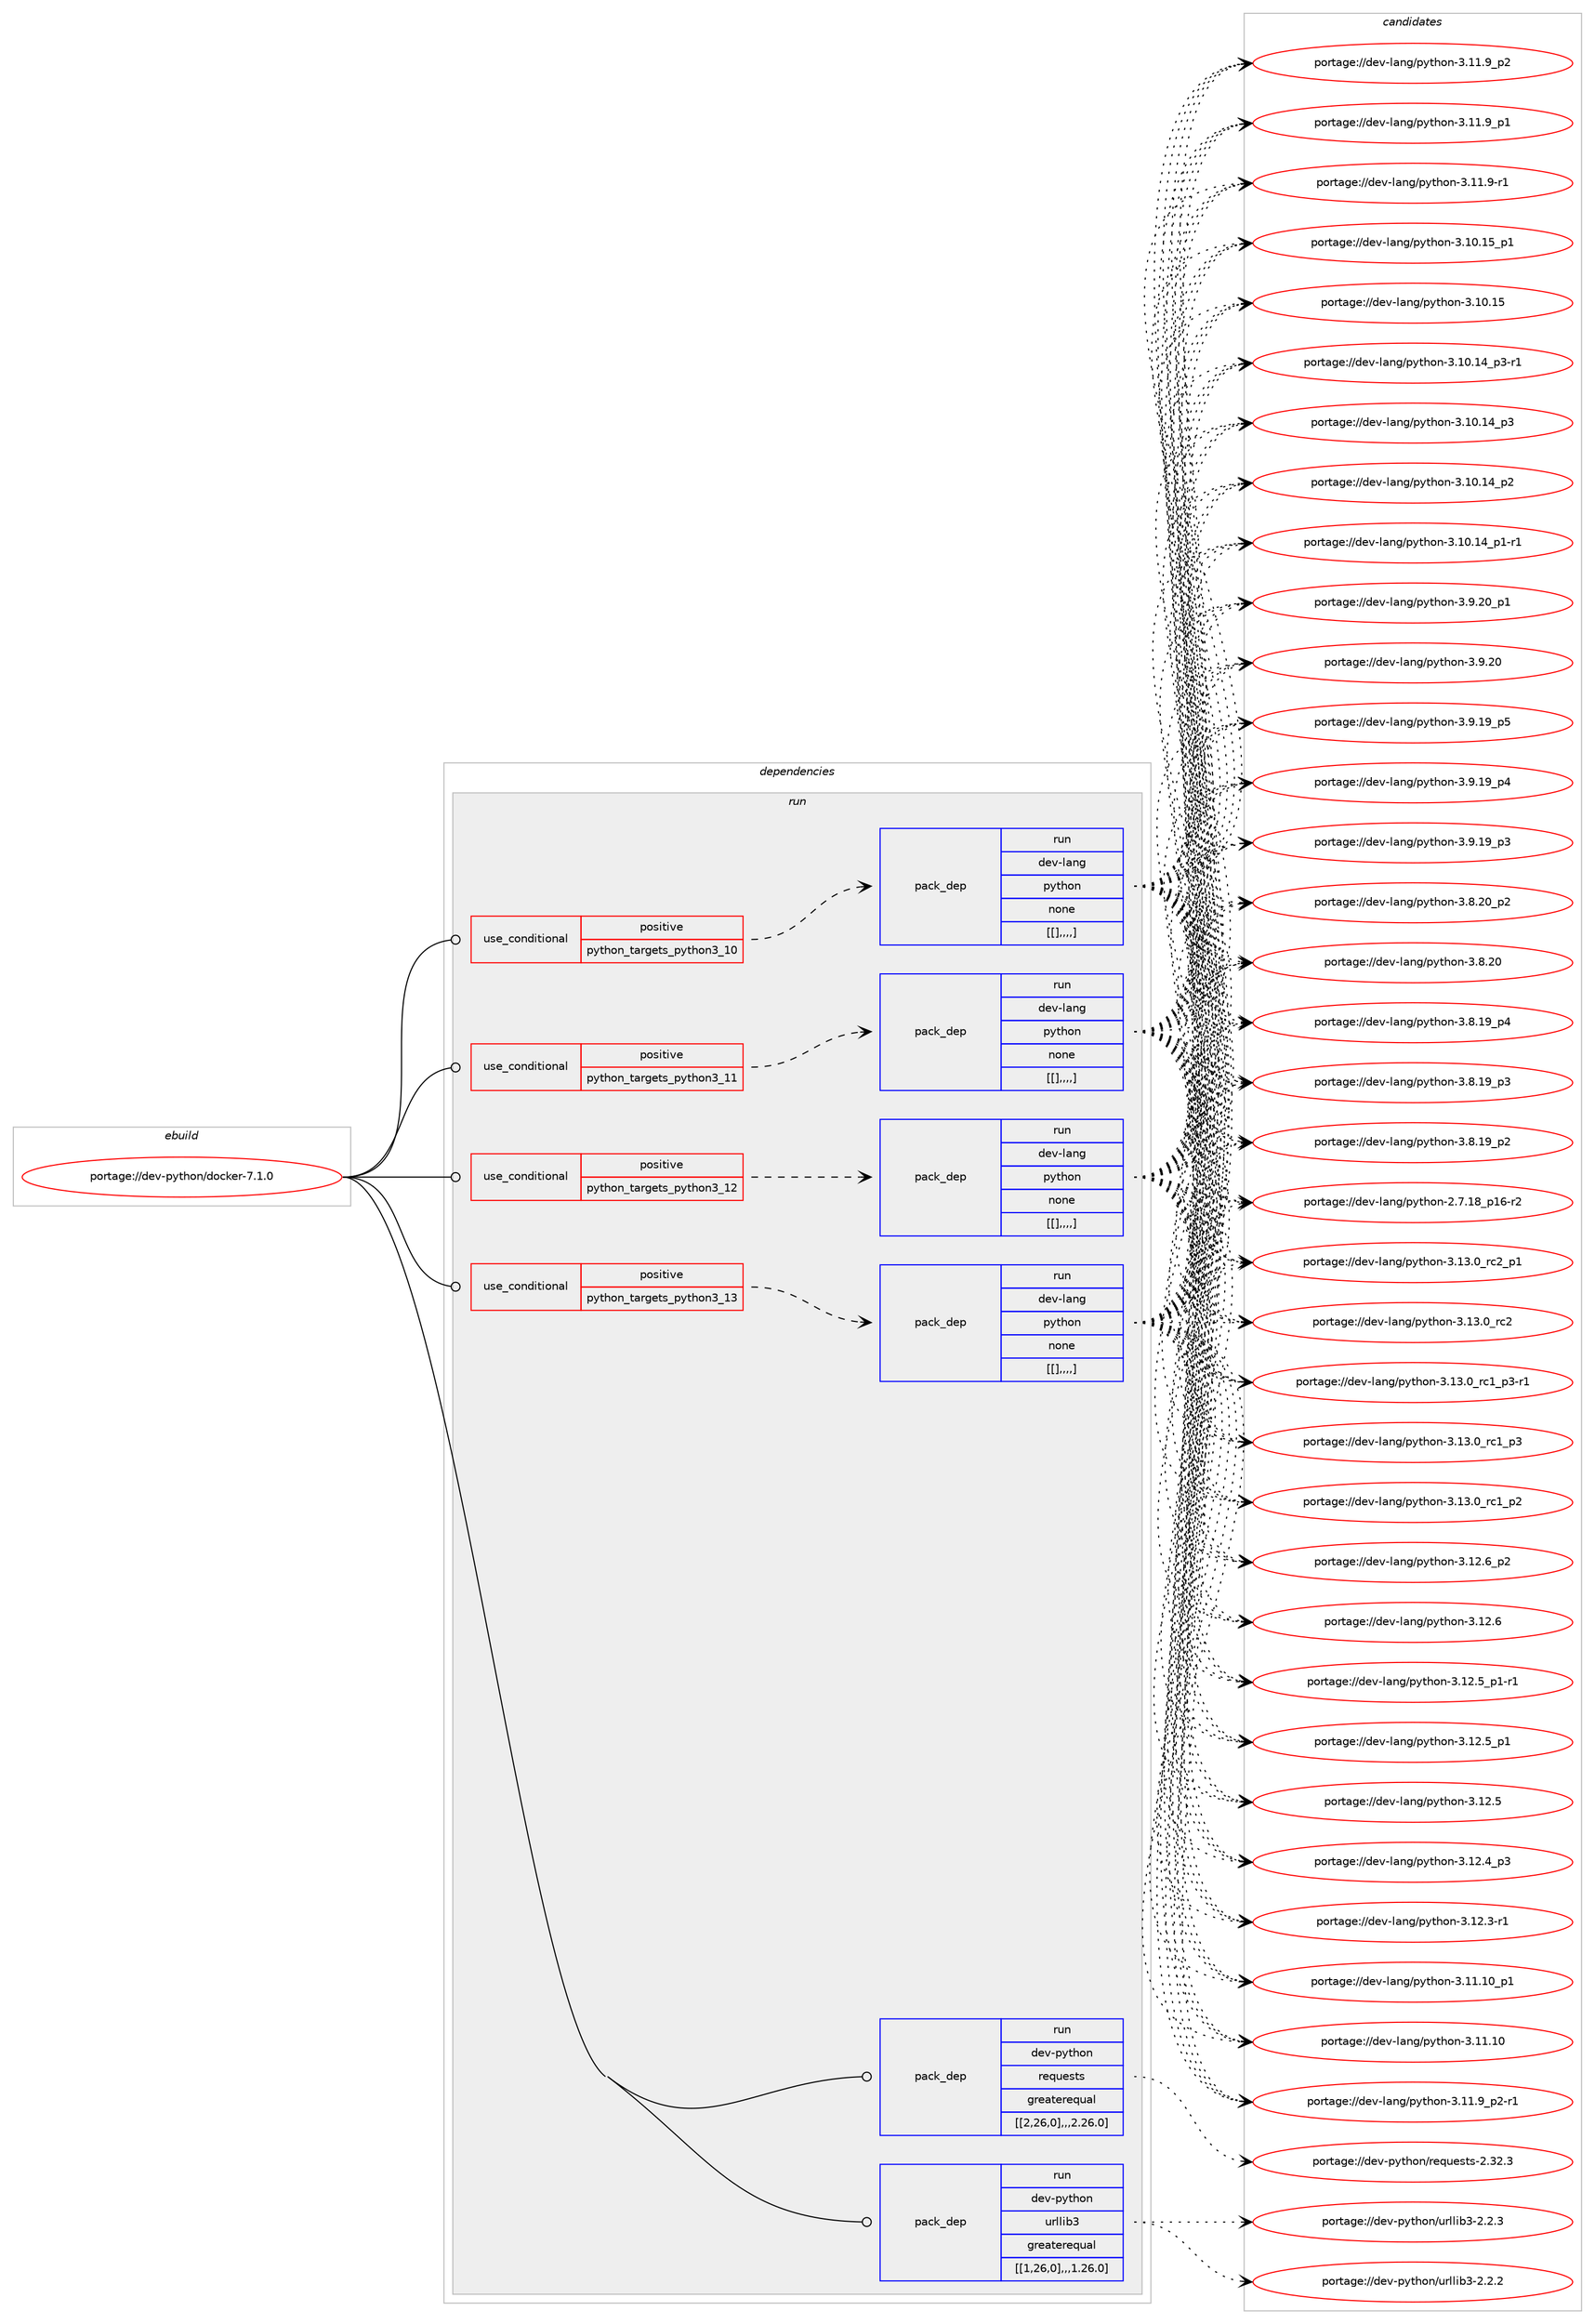 digraph prolog {

# *************
# Graph options
# *************

newrank=true;
concentrate=true;
compound=true;
graph [rankdir=LR,fontname=Helvetica,fontsize=10,ranksep=1.5];#, ranksep=2.5, nodesep=0.2];
edge  [arrowhead=vee];
node  [fontname=Helvetica,fontsize=10];

# **********
# The ebuild
# **********

subgraph cluster_leftcol {
color=gray;
label=<<i>ebuild</i>>;
id [label="portage://dev-python/docker-7.1.0", color=red, width=4, href="../dev-python/docker-7.1.0.svg"];
}

# ****************
# The dependencies
# ****************

subgraph cluster_midcol {
color=gray;
label=<<i>dependencies</i>>;
subgraph cluster_compile {
fillcolor="#eeeeee";
style=filled;
label=<<i>compile</i>>;
}
subgraph cluster_compileandrun {
fillcolor="#eeeeee";
style=filled;
label=<<i>compile and run</i>>;
}
subgraph cluster_run {
fillcolor="#eeeeee";
style=filled;
label=<<i>run</i>>;
subgraph cond33576 {
dependency147258 [label=<<TABLE BORDER="0" CELLBORDER="1" CELLSPACING="0" CELLPADDING="4"><TR><TD ROWSPAN="3" CELLPADDING="10">use_conditional</TD></TR><TR><TD>positive</TD></TR><TR><TD>python_targets_python3_10</TD></TR></TABLE>>, shape=none, color=red];
subgraph pack112470 {
dependency147259 [label=<<TABLE BORDER="0" CELLBORDER="1" CELLSPACING="0" CELLPADDING="4" WIDTH="220"><TR><TD ROWSPAN="6" CELLPADDING="30">pack_dep</TD></TR><TR><TD WIDTH="110">run</TD></TR><TR><TD>dev-lang</TD></TR><TR><TD>python</TD></TR><TR><TD>none</TD></TR><TR><TD>[[],,,,]</TD></TR></TABLE>>, shape=none, color=blue];
}
dependency147258:e -> dependency147259:w [weight=20,style="dashed",arrowhead="vee"];
}
id:e -> dependency147258:w [weight=20,style="solid",arrowhead="odot"];
subgraph cond33577 {
dependency147260 [label=<<TABLE BORDER="0" CELLBORDER="1" CELLSPACING="0" CELLPADDING="4"><TR><TD ROWSPAN="3" CELLPADDING="10">use_conditional</TD></TR><TR><TD>positive</TD></TR><TR><TD>python_targets_python3_11</TD></TR></TABLE>>, shape=none, color=red];
subgraph pack112471 {
dependency147261 [label=<<TABLE BORDER="0" CELLBORDER="1" CELLSPACING="0" CELLPADDING="4" WIDTH="220"><TR><TD ROWSPAN="6" CELLPADDING="30">pack_dep</TD></TR><TR><TD WIDTH="110">run</TD></TR><TR><TD>dev-lang</TD></TR><TR><TD>python</TD></TR><TR><TD>none</TD></TR><TR><TD>[[],,,,]</TD></TR></TABLE>>, shape=none, color=blue];
}
dependency147260:e -> dependency147261:w [weight=20,style="dashed",arrowhead="vee"];
}
id:e -> dependency147260:w [weight=20,style="solid",arrowhead="odot"];
subgraph cond33578 {
dependency147262 [label=<<TABLE BORDER="0" CELLBORDER="1" CELLSPACING="0" CELLPADDING="4"><TR><TD ROWSPAN="3" CELLPADDING="10">use_conditional</TD></TR><TR><TD>positive</TD></TR><TR><TD>python_targets_python3_12</TD></TR></TABLE>>, shape=none, color=red];
subgraph pack112472 {
dependency147263 [label=<<TABLE BORDER="0" CELLBORDER="1" CELLSPACING="0" CELLPADDING="4" WIDTH="220"><TR><TD ROWSPAN="6" CELLPADDING="30">pack_dep</TD></TR><TR><TD WIDTH="110">run</TD></TR><TR><TD>dev-lang</TD></TR><TR><TD>python</TD></TR><TR><TD>none</TD></TR><TR><TD>[[],,,,]</TD></TR></TABLE>>, shape=none, color=blue];
}
dependency147262:e -> dependency147263:w [weight=20,style="dashed",arrowhead="vee"];
}
id:e -> dependency147262:w [weight=20,style="solid",arrowhead="odot"];
subgraph cond33579 {
dependency147264 [label=<<TABLE BORDER="0" CELLBORDER="1" CELLSPACING="0" CELLPADDING="4"><TR><TD ROWSPAN="3" CELLPADDING="10">use_conditional</TD></TR><TR><TD>positive</TD></TR><TR><TD>python_targets_python3_13</TD></TR></TABLE>>, shape=none, color=red];
subgraph pack112473 {
dependency147265 [label=<<TABLE BORDER="0" CELLBORDER="1" CELLSPACING="0" CELLPADDING="4" WIDTH="220"><TR><TD ROWSPAN="6" CELLPADDING="30">pack_dep</TD></TR><TR><TD WIDTH="110">run</TD></TR><TR><TD>dev-lang</TD></TR><TR><TD>python</TD></TR><TR><TD>none</TD></TR><TR><TD>[[],,,,]</TD></TR></TABLE>>, shape=none, color=blue];
}
dependency147264:e -> dependency147265:w [weight=20,style="dashed",arrowhead="vee"];
}
id:e -> dependency147264:w [weight=20,style="solid",arrowhead="odot"];
subgraph pack112474 {
dependency147266 [label=<<TABLE BORDER="0" CELLBORDER="1" CELLSPACING="0" CELLPADDING="4" WIDTH="220"><TR><TD ROWSPAN="6" CELLPADDING="30">pack_dep</TD></TR><TR><TD WIDTH="110">run</TD></TR><TR><TD>dev-python</TD></TR><TR><TD>requests</TD></TR><TR><TD>greaterequal</TD></TR><TR><TD>[[2,26,0],,,2.26.0]</TD></TR></TABLE>>, shape=none, color=blue];
}
id:e -> dependency147266:w [weight=20,style="solid",arrowhead="odot"];
subgraph pack112475 {
dependency147267 [label=<<TABLE BORDER="0" CELLBORDER="1" CELLSPACING="0" CELLPADDING="4" WIDTH="220"><TR><TD ROWSPAN="6" CELLPADDING="30">pack_dep</TD></TR><TR><TD WIDTH="110">run</TD></TR><TR><TD>dev-python</TD></TR><TR><TD>urllib3</TD></TR><TR><TD>greaterequal</TD></TR><TR><TD>[[1,26,0],,,1.26.0]</TD></TR></TABLE>>, shape=none, color=blue];
}
id:e -> dependency147267:w [weight=20,style="solid",arrowhead="odot"];
}
}

# **************
# The candidates
# **************

subgraph cluster_choices {
rank=same;
color=gray;
label=<<i>candidates</i>>;

subgraph choice112470 {
color=black;
nodesep=1;
choice100101118451089711010347112121116104111110455146495146489511499509511249 [label="portage://dev-lang/python-3.13.0_rc2_p1", color=red, width=4,href="../dev-lang/python-3.13.0_rc2_p1.svg"];
choice10010111845108971101034711212111610411111045514649514648951149950 [label="portage://dev-lang/python-3.13.0_rc2", color=red, width=4,href="../dev-lang/python-3.13.0_rc2.svg"];
choice1001011184510897110103471121211161041111104551464951464895114994995112514511449 [label="portage://dev-lang/python-3.13.0_rc1_p3-r1", color=red, width=4,href="../dev-lang/python-3.13.0_rc1_p3-r1.svg"];
choice100101118451089711010347112121116104111110455146495146489511499499511251 [label="portage://dev-lang/python-3.13.0_rc1_p3", color=red, width=4,href="../dev-lang/python-3.13.0_rc1_p3.svg"];
choice100101118451089711010347112121116104111110455146495146489511499499511250 [label="portage://dev-lang/python-3.13.0_rc1_p2", color=red, width=4,href="../dev-lang/python-3.13.0_rc1_p2.svg"];
choice100101118451089711010347112121116104111110455146495046549511250 [label="portage://dev-lang/python-3.12.6_p2", color=red, width=4,href="../dev-lang/python-3.12.6_p2.svg"];
choice10010111845108971101034711212111610411111045514649504654 [label="portage://dev-lang/python-3.12.6", color=red, width=4,href="../dev-lang/python-3.12.6.svg"];
choice1001011184510897110103471121211161041111104551464950465395112494511449 [label="portage://dev-lang/python-3.12.5_p1-r1", color=red, width=4,href="../dev-lang/python-3.12.5_p1-r1.svg"];
choice100101118451089711010347112121116104111110455146495046539511249 [label="portage://dev-lang/python-3.12.5_p1", color=red, width=4,href="../dev-lang/python-3.12.5_p1.svg"];
choice10010111845108971101034711212111610411111045514649504653 [label="portage://dev-lang/python-3.12.5", color=red, width=4,href="../dev-lang/python-3.12.5.svg"];
choice100101118451089711010347112121116104111110455146495046529511251 [label="portage://dev-lang/python-3.12.4_p3", color=red, width=4,href="../dev-lang/python-3.12.4_p3.svg"];
choice100101118451089711010347112121116104111110455146495046514511449 [label="portage://dev-lang/python-3.12.3-r1", color=red, width=4,href="../dev-lang/python-3.12.3-r1.svg"];
choice10010111845108971101034711212111610411111045514649494649489511249 [label="portage://dev-lang/python-3.11.10_p1", color=red, width=4,href="../dev-lang/python-3.11.10_p1.svg"];
choice1001011184510897110103471121211161041111104551464949464948 [label="portage://dev-lang/python-3.11.10", color=red, width=4,href="../dev-lang/python-3.11.10.svg"];
choice1001011184510897110103471121211161041111104551464949465795112504511449 [label="portage://dev-lang/python-3.11.9_p2-r1", color=red, width=4,href="../dev-lang/python-3.11.9_p2-r1.svg"];
choice100101118451089711010347112121116104111110455146494946579511250 [label="portage://dev-lang/python-3.11.9_p2", color=red, width=4,href="../dev-lang/python-3.11.9_p2.svg"];
choice100101118451089711010347112121116104111110455146494946579511249 [label="portage://dev-lang/python-3.11.9_p1", color=red, width=4,href="../dev-lang/python-3.11.9_p1.svg"];
choice100101118451089711010347112121116104111110455146494946574511449 [label="portage://dev-lang/python-3.11.9-r1", color=red, width=4,href="../dev-lang/python-3.11.9-r1.svg"];
choice10010111845108971101034711212111610411111045514649484649539511249 [label="portage://dev-lang/python-3.10.15_p1", color=red, width=4,href="../dev-lang/python-3.10.15_p1.svg"];
choice1001011184510897110103471121211161041111104551464948464953 [label="portage://dev-lang/python-3.10.15", color=red, width=4,href="../dev-lang/python-3.10.15.svg"];
choice100101118451089711010347112121116104111110455146494846495295112514511449 [label="portage://dev-lang/python-3.10.14_p3-r1", color=red, width=4,href="../dev-lang/python-3.10.14_p3-r1.svg"];
choice10010111845108971101034711212111610411111045514649484649529511251 [label="portage://dev-lang/python-3.10.14_p3", color=red, width=4,href="../dev-lang/python-3.10.14_p3.svg"];
choice10010111845108971101034711212111610411111045514649484649529511250 [label="portage://dev-lang/python-3.10.14_p2", color=red, width=4,href="../dev-lang/python-3.10.14_p2.svg"];
choice100101118451089711010347112121116104111110455146494846495295112494511449 [label="portage://dev-lang/python-3.10.14_p1-r1", color=red, width=4,href="../dev-lang/python-3.10.14_p1-r1.svg"];
choice100101118451089711010347112121116104111110455146574650489511249 [label="portage://dev-lang/python-3.9.20_p1", color=red, width=4,href="../dev-lang/python-3.9.20_p1.svg"];
choice10010111845108971101034711212111610411111045514657465048 [label="portage://dev-lang/python-3.9.20", color=red, width=4,href="../dev-lang/python-3.9.20.svg"];
choice100101118451089711010347112121116104111110455146574649579511253 [label="portage://dev-lang/python-3.9.19_p5", color=red, width=4,href="../dev-lang/python-3.9.19_p5.svg"];
choice100101118451089711010347112121116104111110455146574649579511252 [label="portage://dev-lang/python-3.9.19_p4", color=red, width=4,href="../dev-lang/python-3.9.19_p4.svg"];
choice100101118451089711010347112121116104111110455146574649579511251 [label="portage://dev-lang/python-3.9.19_p3", color=red, width=4,href="../dev-lang/python-3.9.19_p3.svg"];
choice100101118451089711010347112121116104111110455146564650489511250 [label="portage://dev-lang/python-3.8.20_p2", color=red, width=4,href="../dev-lang/python-3.8.20_p2.svg"];
choice10010111845108971101034711212111610411111045514656465048 [label="portage://dev-lang/python-3.8.20", color=red, width=4,href="../dev-lang/python-3.8.20.svg"];
choice100101118451089711010347112121116104111110455146564649579511252 [label="portage://dev-lang/python-3.8.19_p4", color=red, width=4,href="../dev-lang/python-3.8.19_p4.svg"];
choice100101118451089711010347112121116104111110455146564649579511251 [label="portage://dev-lang/python-3.8.19_p3", color=red, width=4,href="../dev-lang/python-3.8.19_p3.svg"];
choice100101118451089711010347112121116104111110455146564649579511250 [label="portage://dev-lang/python-3.8.19_p2", color=red, width=4,href="../dev-lang/python-3.8.19_p2.svg"];
choice100101118451089711010347112121116104111110455046554649569511249544511450 [label="portage://dev-lang/python-2.7.18_p16-r2", color=red, width=4,href="../dev-lang/python-2.7.18_p16-r2.svg"];
dependency147259:e -> choice100101118451089711010347112121116104111110455146495146489511499509511249:w [style=dotted,weight="100"];
dependency147259:e -> choice10010111845108971101034711212111610411111045514649514648951149950:w [style=dotted,weight="100"];
dependency147259:e -> choice1001011184510897110103471121211161041111104551464951464895114994995112514511449:w [style=dotted,weight="100"];
dependency147259:e -> choice100101118451089711010347112121116104111110455146495146489511499499511251:w [style=dotted,weight="100"];
dependency147259:e -> choice100101118451089711010347112121116104111110455146495146489511499499511250:w [style=dotted,weight="100"];
dependency147259:e -> choice100101118451089711010347112121116104111110455146495046549511250:w [style=dotted,weight="100"];
dependency147259:e -> choice10010111845108971101034711212111610411111045514649504654:w [style=dotted,weight="100"];
dependency147259:e -> choice1001011184510897110103471121211161041111104551464950465395112494511449:w [style=dotted,weight="100"];
dependency147259:e -> choice100101118451089711010347112121116104111110455146495046539511249:w [style=dotted,weight="100"];
dependency147259:e -> choice10010111845108971101034711212111610411111045514649504653:w [style=dotted,weight="100"];
dependency147259:e -> choice100101118451089711010347112121116104111110455146495046529511251:w [style=dotted,weight="100"];
dependency147259:e -> choice100101118451089711010347112121116104111110455146495046514511449:w [style=dotted,weight="100"];
dependency147259:e -> choice10010111845108971101034711212111610411111045514649494649489511249:w [style=dotted,weight="100"];
dependency147259:e -> choice1001011184510897110103471121211161041111104551464949464948:w [style=dotted,weight="100"];
dependency147259:e -> choice1001011184510897110103471121211161041111104551464949465795112504511449:w [style=dotted,weight="100"];
dependency147259:e -> choice100101118451089711010347112121116104111110455146494946579511250:w [style=dotted,weight="100"];
dependency147259:e -> choice100101118451089711010347112121116104111110455146494946579511249:w [style=dotted,weight="100"];
dependency147259:e -> choice100101118451089711010347112121116104111110455146494946574511449:w [style=dotted,weight="100"];
dependency147259:e -> choice10010111845108971101034711212111610411111045514649484649539511249:w [style=dotted,weight="100"];
dependency147259:e -> choice1001011184510897110103471121211161041111104551464948464953:w [style=dotted,weight="100"];
dependency147259:e -> choice100101118451089711010347112121116104111110455146494846495295112514511449:w [style=dotted,weight="100"];
dependency147259:e -> choice10010111845108971101034711212111610411111045514649484649529511251:w [style=dotted,weight="100"];
dependency147259:e -> choice10010111845108971101034711212111610411111045514649484649529511250:w [style=dotted,weight="100"];
dependency147259:e -> choice100101118451089711010347112121116104111110455146494846495295112494511449:w [style=dotted,weight="100"];
dependency147259:e -> choice100101118451089711010347112121116104111110455146574650489511249:w [style=dotted,weight="100"];
dependency147259:e -> choice10010111845108971101034711212111610411111045514657465048:w [style=dotted,weight="100"];
dependency147259:e -> choice100101118451089711010347112121116104111110455146574649579511253:w [style=dotted,weight="100"];
dependency147259:e -> choice100101118451089711010347112121116104111110455146574649579511252:w [style=dotted,weight="100"];
dependency147259:e -> choice100101118451089711010347112121116104111110455146574649579511251:w [style=dotted,weight="100"];
dependency147259:e -> choice100101118451089711010347112121116104111110455146564650489511250:w [style=dotted,weight="100"];
dependency147259:e -> choice10010111845108971101034711212111610411111045514656465048:w [style=dotted,weight="100"];
dependency147259:e -> choice100101118451089711010347112121116104111110455146564649579511252:w [style=dotted,weight="100"];
dependency147259:e -> choice100101118451089711010347112121116104111110455146564649579511251:w [style=dotted,weight="100"];
dependency147259:e -> choice100101118451089711010347112121116104111110455146564649579511250:w [style=dotted,weight="100"];
dependency147259:e -> choice100101118451089711010347112121116104111110455046554649569511249544511450:w [style=dotted,weight="100"];
}
subgraph choice112471 {
color=black;
nodesep=1;
choice100101118451089711010347112121116104111110455146495146489511499509511249 [label="portage://dev-lang/python-3.13.0_rc2_p1", color=red, width=4,href="../dev-lang/python-3.13.0_rc2_p1.svg"];
choice10010111845108971101034711212111610411111045514649514648951149950 [label="portage://dev-lang/python-3.13.0_rc2", color=red, width=4,href="../dev-lang/python-3.13.0_rc2.svg"];
choice1001011184510897110103471121211161041111104551464951464895114994995112514511449 [label="portage://dev-lang/python-3.13.0_rc1_p3-r1", color=red, width=4,href="../dev-lang/python-3.13.0_rc1_p3-r1.svg"];
choice100101118451089711010347112121116104111110455146495146489511499499511251 [label="portage://dev-lang/python-3.13.0_rc1_p3", color=red, width=4,href="../dev-lang/python-3.13.0_rc1_p3.svg"];
choice100101118451089711010347112121116104111110455146495146489511499499511250 [label="portage://dev-lang/python-3.13.0_rc1_p2", color=red, width=4,href="../dev-lang/python-3.13.0_rc1_p2.svg"];
choice100101118451089711010347112121116104111110455146495046549511250 [label="portage://dev-lang/python-3.12.6_p2", color=red, width=4,href="../dev-lang/python-3.12.6_p2.svg"];
choice10010111845108971101034711212111610411111045514649504654 [label="portage://dev-lang/python-3.12.6", color=red, width=4,href="../dev-lang/python-3.12.6.svg"];
choice1001011184510897110103471121211161041111104551464950465395112494511449 [label="portage://dev-lang/python-3.12.5_p1-r1", color=red, width=4,href="../dev-lang/python-3.12.5_p1-r1.svg"];
choice100101118451089711010347112121116104111110455146495046539511249 [label="portage://dev-lang/python-3.12.5_p1", color=red, width=4,href="../dev-lang/python-3.12.5_p1.svg"];
choice10010111845108971101034711212111610411111045514649504653 [label="portage://dev-lang/python-3.12.5", color=red, width=4,href="../dev-lang/python-3.12.5.svg"];
choice100101118451089711010347112121116104111110455146495046529511251 [label="portage://dev-lang/python-3.12.4_p3", color=red, width=4,href="../dev-lang/python-3.12.4_p3.svg"];
choice100101118451089711010347112121116104111110455146495046514511449 [label="portage://dev-lang/python-3.12.3-r1", color=red, width=4,href="../dev-lang/python-3.12.3-r1.svg"];
choice10010111845108971101034711212111610411111045514649494649489511249 [label="portage://dev-lang/python-3.11.10_p1", color=red, width=4,href="../dev-lang/python-3.11.10_p1.svg"];
choice1001011184510897110103471121211161041111104551464949464948 [label="portage://dev-lang/python-3.11.10", color=red, width=4,href="../dev-lang/python-3.11.10.svg"];
choice1001011184510897110103471121211161041111104551464949465795112504511449 [label="portage://dev-lang/python-3.11.9_p2-r1", color=red, width=4,href="../dev-lang/python-3.11.9_p2-r1.svg"];
choice100101118451089711010347112121116104111110455146494946579511250 [label="portage://dev-lang/python-3.11.9_p2", color=red, width=4,href="../dev-lang/python-3.11.9_p2.svg"];
choice100101118451089711010347112121116104111110455146494946579511249 [label="portage://dev-lang/python-3.11.9_p1", color=red, width=4,href="../dev-lang/python-3.11.9_p1.svg"];
choice100101118451089711010347112121116104111110455146494946574511449 [label="portage://dev-lang/python-3.11.9-r1", color=red, width=4,href="../dev-lang/python-3.11.9-r1.svg"];
choice10010111845108971101034711212111610411111045514649484649539511249 [label="portage://dev-lang/python-3.10.15_p1", color=red, width=4,href="../dev-lang/python-3.10.15_p1.svg"];
choice1001011184510897110103471121211161041111104551464948464953 [label="portage://dev-lang/python-3.10.15", color=red, width=4,href="../dev-lang/python-3.10.15.svg"];
choice100101118451089711010347112121116104111110455146494846495295112514511449 [label="portage://dev-lang/python-3.10.14_p3-r1", color=red, width=4,href="../dev-lang/python-3.10.14_p3-r1.svg"];
choice10010111845108971101034711212111610411111045514649484649529511251 [label="portage://dev-lang/python-3.10.14_p3", color=red, width=4,href="../dev-lang/python-3.10.14_p3.svg"];
choice10010111845108971101034711212111610411111045514649484649529511250 [label="portage://dev-lang/python-3.10.14_p2", color=red, width=4,href="../dev-lang/python-3.10.14_p2.svg"];
choice100101118451089711010347112121116104111110455146494846495295112494511449 [label="portage://dev-lang/python-3.10.14_p1-r1", color=red, width=4,href="../dev-lang/python-3.10.14_p1-r1.svg"];
choice100101118451089711010347112121116104111110455146574650489511249 [label="portage://dev-lang/python-3.9.20_p1", color=red, width=4,href="../dev-lang/python-3.9.20_p1.svg"];
choice10010111845108971101034711212111610411111045514657465048 [label="portage://dev-lang/python-3.9.20", color=red, width=4,href="../dev-lang/python-3.9.20.svg"];
choice100101118451089711010347112121116104111110455146574649579511253 [label="portage://dev-lang/python-3.9.19_p5", color=red, width=4,href="../dev-lang/python-3.9.19_p5.svg"];
choice100101118451089711010347112121116104111110455146574649579511252 [label="portage://dev-lang/python-3.9.19_p4", color=red, width=4,href="../dev-lang/python-3.9.19_p4.svg"];
choice100101118451089711010347112121116104111110455146574649579511251 [label="portage://dev-lang/python-3.9.19_p3", color=red, width=4,href="../dev-lang/python-3.9.19_p3.svg"];
choice100101118451089711010347112121116104111110455146564650489511250 [label="portage://dev-lang/python-3.8.20_p2", color=red, width=4,href="../dev-lang/python-3.8.20_p2.svg"];
choice10010111845108971101034711212111610411111045514656465048 [label="portage://dev-lang/python-3.8.20", color=red, width=4,href="../dev-lang/python-3.8.20.svg"];
choice100101118451089711010347112121116104111110455146564649579511252 [label="portage://dev-lang/python-3.8.19_p4", color=red, width=4,href="../dev-lang/python-3.8.19_p4.svg"];
choice100101118451089711010347112121116104111110455146564649579511251 [label="portage://dev-lang/python-3.8.19_p3", color=red, width=4,href="../dev-lang/python-3.8.19_p3.svg"];
choice100101118451089711010347112121116104111110455146564649579511250 [label="portage://dev-lang/python-3.8.19_p2", color=red, width=4,href="../dev-lang/python-3.8.19_p2.svg"];
choice100101118451089711010347112121116104111110455046554649569511249544511450 [label="portage://dev-lang/python-2.7.18_p16-r2", color=red, width=4,href="../dev-lang/python-2.7.18_p16-r2.svg"];
dependency147261:e -> choice100101118451089711010347112121116104111110455146495146489511499509511249:w [style=dotted,weight="100"];
dependency147261:e -> choice10010111845108971101034711212111610411111045514649514648951149950:w [style=dotted,weight="100"];
dependency147261:e -> choice1001011184510897110103471121211161041111104551464951464895114994995112514511449:w [style=dotted,weight="100"];
dependency147261:e -> choice100101118451089711010347112121116104111110455146495146489511499499511251:w [style=dotted,weight="100"];
dependency147261:e -> choice100101118451089711010347112121116104111110455146495146489511499499511250:w [style=dotted,weight="100"];
dependency147261:e -> choice100101118451089711010347112121116104111110455146495046549511250:w [style=dotted,weight="100"];
dependency147261:e -> choice10010111845108971101034711212111610411111045514649504654:w [style=dotted,weight="100"];
dependency147261:e -> choice1001011184510897110103471121211161041111104551464950465395112494511449:w [style=dotted,weight="100"];
dependency147261:e -> choice100101118451089711010347112121116104111110455146495046539511249:w [style=dotted,weight="100"];
dependency147261:e -> choice10010111845108971101034711212111610411111045514649504653:w [style=dotted,weight="100"];
dependency147261:e -> choice100101118451089711010347112121116104111110455146495046529511251:w [style=dotted,weight="100"];
dependency147261:e -> choice100101118451089711010347112121116104111110455146495046514511449:w [style=dotted,weight="100"];
dependency147261:e -> choice10010111845108971101034711212111610411111045514649494649489511249:w [style=dotted,weight="100"];
dependency147261:e -> choice1001011184510897110103471121211161041111104551464949464948:w [style=dotted,weight="100"];
dependency147261:e -> choice1001011184510897110103471121211161041111104551464949465795112504511449:w [style=dotted,weight="100"];
dependency147261:e -> choice100101118451089711010347112121116104111110455146494946579511250:w [style=dotted,weight="100"];
dependency147261:e -> choice100101118451089711010347112121116104111110455146494946579511249:w [style=dotted,weight="100"];
dependency147261:e -> choice100101118451089711010347112121116104111110455146494946574511449:w [style=dotted,weight="100"];
dependency147261:e -> choice10010111845108971101034711212111610411111045514649484649539511249:w [style=dotted,weight="100"];
dependency147261:e -> choice1001011184510897110103471121211161041111104551464948464953:w [style=dotted,weight="100"];
dependency147261:e -> choice100101118451089711010347112121116104111110455146494846495295112514511449:w [style=dotted,weight="100"];
dependency147261:e -> choice10010111845108971101034711212111610411111045514649484649529511251:w [style=dotted,weight="100"];
dependency147261:e -> choice10010111845108971101034711212111610411111045514649484649529511250:w [style=dotted,weight="100"];
dependency147261:e -> choice100101118451089711010347112121116104111110455146494846495295112494511449:w [style=dotted,weight="100"];
dependency147261:e -> choice100101118451089711010347112121116104111110455146574650489511249:w [style=dotted,weight="100"];
dependency147261:e -> choice10010111845108971101034711212111610411111045514657465048:w [style=dotted,weight="100"];
dependency147261:e -> choice100101118451089711010347112121116104111110455146574649579511253:w [style=dotted,weight="100"];
dependency147261:e -> choice100101118451089711010347112121116104111110455146574649579511252:w [style=dotted,weight="100"];
dependency147261:e -> choice100101118451089711010347112121116104111110455146574649579511251:w [style=dotted,weight="100"];
dependency147261:e -> choice100101118451089711010347112121116104111110455146564650489511250:w [style=dotted,weight="100"];
dependency147261:e -> choice10010111845108971101034711212111610411111045514656465048:w [style=dotted,weight="100"];
dependency147261:e -> choice100101118451089711010347112121116104111110455146564649579511252:w [style=dotted,weight="100"];
dependency147261:e -> choice100101118451089711010347112121116104111110455146564649579511251:w [style=dotted,weight="100"];
dependency147261:e -> choice100101118451089711010347112121116104111110455146564649579511250:w [style=dotted,weight="100"];
dependency147261:e -> choice100101118451089711010347112121116104111110455046554649569511249544511450:w [style=dotted,weight="100"];
}
subgraph choice112472 {
color=black;
nodesep=1;
choice100101118451089711010347112121116104111110455146495146489511499509511249 [label="portage://dev-lang/python-3.13.0_rc2_p1", color=red, width=4,href="../dev-lang/python-3.13.0_rc2_p1.svg"];
choice10010111845108971101034711212111610411111045514649514648951149950 [label="portage://dev-lang/python-3.13.0_rc2", color=red, width=4,href="../dev-lang/python-3.13.0_rc2.svg"];
choice1001011184510897110103471121211161041111104551464951464895114994995112514511449 [label="portage://dev-lang/python-3.13.0_rc1_p3-r1", color=red, width=4,href="../dev-lang/python-3.13.0_rc1_p3-r1.svg"];
choice100101118451089711010347112121116104111110455146495146489511499499511251 [label="portage://dev-lang/python-3.13.0_rc1_p3", color=red, width=4,href="../dev-lang/python-3.13.0_rc1_p3.svg"];
choice100101118451089711010347112121116104111110455146495146489511499499511250 [label="portage://dev-lang/python-3.13.0_rc1_p2", color=red, width=4,href="../dev-lang/python-3.13.0_rc1_p2.svg"];
choice100101118451089711010347112121116104111110455146495046549511250 [label="portage://dev-lang/python-3.12.6_p2", color=red, width=4,href="../dev-lang/python-3.12.6_p2.svg"];
choice10010111845108971101034711212111610411111045514649504654 [label="portage://dev-lang/python-3.12.6", color=red, width=4,href="../dev-lang/python-3.12.6.svg"];
choice1001011184510897110103471121211161041111104551464950465395112494511449 [label="portage://dev-lang/python-3.12.5_p1-r1", color=red, width=4,href="../dev-lang/python-3.12.5_p1-r1.svg"];
choice100101118451089711010347112121116104111110455146495046539511249 [label="portage://dev-lang/python-3.12.5_p1", color=red, width=4,href="../dev-lang/python-3.12.5_p1.svg"];
choice10010111845108971101034711212111610411111045514649504653 [label="portage://dev-lang/python-3.12.5", color=red, width=4,href="../dev-lang/python-3.12.5.svg"];
choice100101118451089711010347112121116104111110455146495046529511251 [label="portage://dev-lang/python-3.12.4_p3", color=red, width=4,href="../dev-lang/python-3.12.4_p3.svg"];
choice100101118451089711010347112121116104111110455146495046514511449 [label="portage://dev-lang/python-3.12.3-r1", color=red, width=4,href="../dev-lang/python-3.12.3-r1.svg"];
choice10010111845108971101034711212111610411111045514649494649489511249 [label="portage://dev-lang/python-3.11.10_p1", color=red, width=4,href="../dev-lang/python-3.11.10_p1.svg"];
choice1001011184510897110103471121211161041111104551464949464948 [label="portage://dev-lang/python-3.11.10", color=red, width=4,href="../dev-lang/python-3.11.10.svg"];
choice1001011184510897110103471121211161041111104551464949465795112504511449 [label="portage://dev-lang/python-3.11.9_p2-r1", color=red, width=4,href="../dev-lang/python-3.11.9_p2-r1.svg"];
choice100101118451089711010347112121116104111110455146494946579511250 [label="portage://dev-lang/python-3.11.9_p2", color=red, width=4,href="../dev-lang/python-3.11.9_p2.svg"];
choice100101118451089711010347112121116104111110455146494946579511249 [label="portage://dev-lang/python-3.11.9_p1", color=red, width=4,href="../dev-lang/python-3.11.9_p1.svg"];
choice100101118451089711010347112121116104111110455146494946574511449 [label="portage://dev-lang/python-3.11.9-r1", color=red, width=4,href="../dev-lang/python-3.11.9-r1.svg"];
choice10010111845108971101034711212111610411111045514649484649539511249 [label="portage://dev-lang/python-3.10.15_p1", color=red, width=4,href="../dev-lang/python-3.10.15_p1.svg"];
choice1001011184510897110103471121211161041111104551464948464953 [label="portage://dev-lang/python-3.10.15", color=red, width=4,href="../dev-lang/python-3.10.15.svg"];
choice100101118451089711010347112121116104111110455146494846495295112514511449 [label="portage://dev-lang/python-3.10.14_p3-r1", color=red, width=4,href="../dev-lang/python-3.10.14_p3-r1.svg"];
choice10010111845108971101034711212111610411111045514649484649529511251 [label="portage://dev-lang/python-3.10.14_p3", color=red, width=4,href="../dev-lang/python-3.10.14_p3.svg"];
choice10010111845108971101034711212111610411111045514649484649529511250 [label="portage://dev-lang/python-3.10.14_p2", color=red, width=4,href="../dev-lang/python-3.10.14_p2.svg"];
choice100101118451089711010347112121116104111110455146494846495295112494511449 [label="portage://dev-lang/python-3.10.14_p1-r1", color=red, width=4,href="../dev-lang/python-3.10.14_p1-r1.svg"];
choice100101118451089711010347112121116104111110455146574650489511249 [label="portage://dev-lang/python-3.9.20_p1", color=red, width=4,href="../dev-lang/python-3.9.20_p1.svg"];
choice10010111845108971101034711212111610411111045514657465048 [label="portage://dev-lang/python-3.9.20", color=red, width=4,href="../dev-lang/python-3.9.20.svg"];
choice100101118451089711010347112121116104111110455146574649579511253 [label="portage://dev-lang/python-3.9.19_p5", color=red, width=4,href="../dev-lang/python-3.9.19_p5.svg"];
choice100101118451089711010347112121116104111110455146574649579511252 [label="portage://dev-lang/python-3.9.19_p4", color=red, width=4,href="../dev-lang/python-3.9.19_p4.svg"];
choice100101118451089711010347112121116104111110455146574649579511251 [label="portage://dev-lang/python-3.9.19_p3", color=red, width=4,href="../dev-lang/python-3.9.19_p3.svg"];
choice100101118451089711010347112121116104111110455146564650489511250 [label="portage://dev-lang/python-3.8.20_p2", color=red, width=4,href="../dev-lang/python-3.8.20_p2.svg"];
choice10010111845108971101034711212111610411111045514656465048 [label="portage://dev-lang/python-3.8.20", color=red, width=4,href="../dev-lang/python-3.8.20.svg"];
choice100101118451089711010347112121116104111110455146564649579511252 [label="portage://dev-lang/python-3.8.19_p4", color=red, width=4,href="../dev-lang/python-3.8.19_p4.svg"];
choice100101118451089711010347112121116104111110455146564649579511251 [label="portage://dev-lang/python-3.8.19_p3", color=red, width=4,href="../dev-lang/python-3.8.19_p3.svg"];
choice100101118451089711010347112121116104111110455146564649579511250 [label="portage://dev-lang/python-3.8.19_p2", color=red, width=4,href="../dev-lang/python-3.8.19_p2.svg"];
choice100101118451089711010347112121116104111110455046554649569511249544511450 [label="portage://dev-lang/python-2.7.18_p16-r2", color=red, width=4,href="../dev-lang/python-2.7.18_p16-r2.svg"];
dependency147263:e -> choice100101118451089711010347112121116104111110455146495146489511499509511249:w [style=dotted,weight="100"];
dependency147263:e -> choice10010111845108971101034711212111610411111045514649514648951149950:w [style=dotted,weight="100"];
dependency147263:e -> choice1001011184510897110103471121211161041111104551464951464895114994995112514511449:w [style=dotted,weight="100"];
dependency147263:e -> choice100101118451089711010347112121116104111110455146495146489511499499511251:w [style=dotted,weight="100"];
dependency147263:e -> choice100101118451089711010347112121116104111110455146495146489511499499511250:w [style=dotted,weight="100"];
dependency147263:e -> choice100101118451089711010347112121116104111110455146495046549511250:w [style=dotted,weight="100"];
dependency147263:e -> choice10010111845108971101034711212111610411111045514649504654:w [style=dotted,weight="100"];
dependency147263:e -> choice1001011184510897110103471121211161041111104551464950465395112494511449:w [style=dotted,weight="100"];
dependency147263:e -> choice100101118451089711010347112121116104111110455146495046539511249:w [style=dotted,weight="100"];
dependency147263:e -> choice10010111845108971101034711212111610411111045514649504653:w [style=dotted,weight="100"];
dependency147263:e -> choice100101118451089711010347112121116104111110455146495046529511251:w [style=dotted,weight="100"];
dependency147263:e -> choice100101118451089711010347112121116104111110455146495046514511449:w [style=dotted,weight="100"];
dependency147263:e -> choice10010111845108971101034711212111610411111045514649494649489511249:w [style=dotted,weight="100"];
dependency147263:e -> choice1001011184510897110103471121211161041111104551464949464948:w [style=dotted,weight="100"];
dependency147263:e -> choice1001011184510897110103471121211161041111104551464949465795112504511449:w [style=dotted,weight="100"];
dependency147263:e -> choice100101118451089711010347112121116104111110455146494946579511250:w [style=dotted,weight="100"];
dependency147263:e -> choice100101118451089711010347112121116104111110455146494946579511249:w [style=dotted,weight="100"];
dependency147263:e -> choice100101118451089711010347112121116104111110455146494946574511449:w [style=dotted,weight="100"];
dependency147263:e -> choice10010111845108971101034711212111610411111045514649484649539511249:w [style=dotted,weight="100"];
dependency147263:e -> choice1001011184510897110103471121211161041111104551464948464953:w [style=dotted,weight="100"];
dependency147263:e -> choice100101118451089711010347112121116104111110455146494846495295112514511449:w [style=dotted,weight="100"];
dependency147263:e -> choice10010111845108971101034711212111610411111045514649484649529511251:w [style=dotted,weight="100"];
dependency147263:e -> choice10010111845108971101034711212111610411111045514649484649529511250:w [style=dotted,weight="100"];
dependency147263:e -> choice100101118451089711010347112121116104111110455146494846495295112494511449:w [style=dotted,weight="100"];
dependency147263:e -> choice100101118451089711010347112121116104111110455146574650489511249:w [style=dotted,weight="100"];
dependency147263:e -> choice10010111845108971101034711212111610411111045514657465048:w [style=dotted,weight="100"];
dependency147263:e -> choice100101118451089711010347112121116104111110455146574649579511253:w [style=dotted,weight="100"];
dependency147263:e -> choice100101118451089711010347112121116104111110455146574649579511252:w [style=dotted,weight="100"];
dependency147263:e -> choice100101118451089711010347112121116104111110455146574649579511251:w [style=dotted,weight="100"];
dependency147263:e -> choice100101118451089711010347112121116104111110455146564650489511250:w [style=dotted,weight="100"];
dependency147263:e -> choice10010111845108971101034711212111610411111045514656465048:w [style=dotted,weight="100"];
dependency147263:e -> choice100101118451089711010347112121116104111110455146564649579511252:w [style=dotted,weight="100"];
dependency147263:e -> choice100101118451089711010347112121116104111110455146564649579511251:w [style=dotted,weight="100"];
dependency147263:e -> choice100101118451089711010347112121116104111110455146564649579511250:w [style=dotted,weight="100"];
dependency147263:e -> choice100101118451089711010347112121116104111110455046554649569511249544511450:w [style=dotted,weight="100"];
}
subgraph choice112473 {
color=black;
nodesep=1;
choice100101118451089711010347112121116104111110455146495146489511499509511249 [label="portage://dev-lang/python-3.13.0_rc2_p1", color=red, width=4,href="../dev-lang/python-3.13.0_rc2_p1.svg"];
choice10010111845108971101034711212111610411111045514649514648951149950 [label="portage://dev-lang/python-3.13.0_rc2", color=red, width=4,href="../dev-lang/python-3.13.0_rc2.svg"];
choice1001011184510897110103471121211161041111104551464951464895114994995112514511449 [label="portage://dev-lang/python-3.13.0_rc1_p3-r1", color=red, width=4,href="../dev-lang/python-3.13.0_rc1_p3-r1.svg"];
choice100101118451089711010347112121116104111110455146495146489511499499511251 [label="portage://dev-lang/python-3.13.0_rc1_p3", color=red, width=4,href="../dev-lang/python-3.13.0_rc1_p3.svg"];
choice100101118451089711010347112121116104111110455146495146489511499499511250 [label="portage://dev-lang/python-3.13.0_rc1_p2", color=red, width=4,href="../dev-lang/python-3.13.0_rc1_p2.svg"];
choice100101118451089711010347112121116104111110455146495046549511250 [label="portage://dev-lang/python-3.12.6_p2", color=red, width=4,href="../dev-lang/python-3.12.6_p2.svg"];
choice10010111845108971101034711212111610411111045514649504654 [label="portage://dev-lang/python-3.12.6", color=red, width=4,href="../dev-lang/python-3.12.6.svg"];
choice1001011184510897110103471121211161041111104551464950465395112494511449 [label="portage://dev-lang/python-3.12.5_p1-r1", color=red, width=4,href="../dev-lang/python-3.12.5_p1-r1.svg"];
choice100101118451089711010347112121116104111110455146495046539511249 [label="portage://dev-lang/python-3.12.5_p1", color=red, width=4,href="../dev-lang/python-3.12.5_p1.svg"];
choice10010111845108971101034711212111610411111045514649504653 [label="portage://dev-lang/python-3.12.5", color=red, width=4,href="../dev-lang/python-3.12.5.svg"];
choice100101118451089711010347112121116104111110455146495046529511251 [label="portage://dev-lang/python-3.12.4_p3", color=red, width=4,href="../dev-lang/python-3.12.4_p3.svg"];
choice100101118451089711010347112121116104111110455146495046514511449 [label="portage://dev-lang/python-3.12.3-r1", color=red, width=4,href="../dev-lang/python-3.12.3-r1.svg"];
choice10010111845108971101034711212111610411111045514649494649489511249 [label="portage://dev-lang/python-3.11.10_p1", color=red, width=4,href="../dev-lang/python-3.11.10_p1.svg"];
choice1001011184510897110103471121211161041111104551464949464948 [label="portage://dev-lang/python-3.11.10", color=red, width=4,href="../dev-lang/python-3.11.10.svg"];
choice1001011184510897110103471121211161041111104551464949465795112504511449 [label="portage://dev-lang/python-3.11.9_p2-r1", color=red, width=4,href="../dev-lang/python-3.11.9_p2-r1.svg"];
choice100101118451089711010347112121116104111110455146494946579511250 [label="portage://dev-lang/python-3.11.9_p2", color=red, width=4,href="../dev-lang/python-3.11.9_p2.svg"];
choice100101118451089711010347112121116104111110455146494946579511249 [label="portage://dev-lang/python-3.11.9_p1", color=red, width=4,href="../dev-lang/python-3.11.9_p1.svg"];
choice100101118451089711010347112121116104111110455146494946574511449 [label="portage://dev-lang/python-3.11.9-r1", color=red, width=4,href="../dev-lang/python-3.11.9-r1.svg"];
choice10010111845108971101034711212111610411111045514649484649539511249 [label="portage://dev-lang/python-3.10.15_p1", color=red, width=4,href="../dev-lang/python-3.10.15_p1.svg"];
choice1001011184510897110103471121211161041111104551464948464953 [label="portage://dev-lang/python-3.10.15", color=red, width=4,href="../dev-lang/python-3.10.15.svg"];
choice100101118451089711010347112121116104111110455146494846495295112514511449 [label="portage://dev-lang/python-3.10.14_p3-r1", color=red, width=4,href="../dev-lang/python-3.10.14_p3-r1.svg"];
choice10010111845108971101034711212111610411111045514649484649529511251 [label="portage://dev-lang/python-3.10.14_p3", color=red, width=4,href="../dev-lang/python-3.10.14_p3.svg"];
choice10010111845108971101034711212111610411111045514649484649529511250 [label="portage://dev-lang/python-3.10.14_p2", color=red, width=4,href="../dev-lang/python-3.10.14_p2.svg"];
choice100101118451089711010347112121116104111110455146494846495295112494511449 [label="portage://dev-lang/python-3.10.14_p1-r1", color=red, width=4,href="../dev-lang/python-3.10.14_p1-r1.svg"];
choice100101118451089711010347112121116104111110455146574650489511249 [label="portage://dev-lang/python-3.9.20_p1", color=red, width=4,href="../dev-lang/python-3.9.20_p1.svg"];
choice10010111845108971101034711212111610411111045514657465048 [label="portage://dev-lang/python-3.9.20", color=red, width=4,href="../dev-lang/python-3.9.20.svg"];
choice100101118451089711010347112121116104111110455146574649579511253 [label="portage://dev-lang/python-3.9.19_p5", color=red, width=4,href="../dev-lang/python-3.9.19_p5.svg"];
choice100101118451089711010347112121116104111110455146574649579511252 [label="portage://dev-lang/python-3.9.19_p4", color=red, width=4,href="../dev-lang/python-3.9.19_p4.svg"];
choice100101118451089711010347112121116104111110455146574649579511251 [label="portage://dev-lang/python-3.9.19_p3", color=red, width=4,href="../dev-lang/python-3.9.19_p3.svg"];
choice100101118451089711010347112121116104111110455146564650489511250 [label="portage://dev-lang/python-3.8.20_p2", color=red, width=4,href="../dev-lang/python-3.8.20_p2.svg"];
choice10010111845108971101034711212111610411111045514656465048 [label="portage://dev-lang/python-3.8.20", color=red, width=4,href="../dev-lang/python-3.8.20.svg"];
choice100101118451089711010347112121116104111110455146564649579511252 [label="portage://dev-lang/python-3.8.19_p4", color=red, width=4,href="../dev-lang/python-3.8.19_p4.svg"];
choice100101118451089711010347112121116104111110455146564649579511251 [label="portage://dev-lang/python-3.8.19_p3", color=red, width=4,href="../dev-lang/python-3.8.19_p3.svg"];
choice100101118451089711010347112121116104111110455146564649579511250 [label="portage://dev-lang/python-3.8.19_p2", color=red, width=4,href="../dev-lang/python-3.8.19_p2.svg"];
choice100101118451089711010347112121116104111110455046554649569511249544511450 [label="portage://dev-lang/python-2.7.18_p16-r2", color=red, width=4,href="../dev-lang/python-2.7.18_p16-r2.svg"];
dependency147265:e -> choice100101118451089711010347112121116104111110455146495146489511499509511249:w [style=dotted,weight="100"];
dependency147265:e -> choice10010111845108971101034711212111610411111045514649514648951149950:w [style=dotted,weight="100"];
dependency147265:e -> choice1001011184510897110103471121211161041111104551464951464895114994995112514511449:w [style=dotted,weight="100"];
dependency147265:e -> choice100101118451089711010347112121116104111110455146495146489511499499511251:w [style=dotted,weight="100"];
dependency147265:e -> choice100101118451089711010347112121116104111110455146495146489511499499511250:w [style=dotted,weight="100"];
dependency147265:e -> choice100101118451089711010347112121116104111110455146495046549511250:w [style=dotted,weight="100"];
dependency147265:e -> choice10010111845108971101034711212111610411111045514649504654:w [style=dotted,weight="100"];
dependency147265:e -> choice1001011184510897110103471121211161041111104551464950465395112494511449:w [style=dotted,weight="100"];
dependency147265:e -> choice100101118451089711010347112121116104111110455146495046539511249:w [style=dotted,weight="100"];
dependency147265:e -> choice10010111845108971101034711212111610411111045514649504653:w [style=dotted,weight="100"];
dependency147265:e -> choice100101118451089711010347112121116104111110455146495046529511251:w [style=dotted,weight="100"];
dependency147265:e -> choice100101118451089711010347112121116104111110455146495046514511449:w [style=dotted,weight="100"];
dependency147265:e -> choice10010111845108971101034711212111610411111045514649494649489511249:w [style=dotted,weight="100"];
dependency147265:e -> choice1001011184510897110103471121211161041111104551464949464948:w [style=dotted,weight="100"];
dependency147265:e -> choice1001011184510897110103471121211161041111104551464949465795112504511449:w [style=dotted,weight="100"];
dependency147265:e -> choice100101118451089711010347112121116104111110455146494946579511250:w [style=dotted,weight="100"];
dependency147265:e -> choice100101118451089711010347112121116104111110455146494946579511249:w [style=dotted,weight="100"];
dependency147265:e -> choice100101118451089711010347112121116104111110455146494946574511449:w [style=dotted,weight="100"];
dependency147265:e -> choice10010111845108971101034711212111610411111045514649484649539511249:w [style=dotted,weight="100"];
dependency147265:e -> choice1001011184510897110103471121211161041111104551464948464953:w [style=dotted,weight="100"];
dependency147265:e -> choice100101118451089711010347112121116104111110455146494846495295112514511449:w [style=dotted,weight="100"];
dependency147265:e -> choice10010111845108971101034711212111610411111045514649484649529511251:w [style=dotted,weight="100"];
dependency147265:e -> choice10010111845108971101034711212111610411111045514649484649529511250:w [style=dotted,weight="100"];
dependency147265:e -> choice100101118451089711010347112121116104111110455146494846495295112494511449:w [style=dotted,weight="100"];
dependency147265:e -> choice100101118451089711010347112121116104111110455146574650489511249:w [style=dotted,weight="100"];
dependency147265:e -> choice10010111845108971101034711212111610411111045514657465048:w [style=dotted,weight="100"];
dependency147265:e -> choice100101118451089711010347112121116104111110455146574649579511253:w [style=dotted,weight="100"];
dependency147265:e -> choice100101118451089711010347112121116104111110455146574649579511252:w [style=dotted,weight="100"];
dependency147265:e -> choice100101118451089711010347112121116104111110455146574649579511251:w [style=dotted,weight="100"];
dependency147265:e -> choice100101118451089711010347112121116104111110455146564650489511250:w [style=dotted,weight="100"];
dependency147265:e -> choice10010111845108971101034711212111610411111045514656465048:w [style=dotted,weight="100"];
dependency147265:e -> choice100101118451089711010347112121116104111110455146564649579511252:w [style=dotted,weight="100"];
dependency147265:e -> choice100101118451089711010347112121116104111110455146564649579511251:w [style=dotted,weight="100"];
dependency147265:e -> choice100101118451089711010347112121116104111110455146564649579511250:w [style=dotted,weight="100"];
dependency147265:e -> choice100101118451089711010347112121116104111110455046554649569511249544511450:w [style=dotted,weight="100"];
}
subgraph choice112474 {
color=black;
nodesep=1;
choice100101118451121211161041111104711410111311710111511611545504651504651 [label="portage://dev-python/requests-2.32.3", color=red, width=4,href="../dev-python/requests-2.32.3.svg"];
dependency147266:e -> choice100101118451121211161041111104711410111311710111511611545504651504651:w [style=dotted,weight="100"];
}
subgraph choice112475 {
color=black;
nodesep=1;
choice10010111845112121116104111110471171141081081059851455046504651 [label="portage://dev-python/urllib3-2.2.3", color=red, width=4,href="../dev-python/urllib3-2.2.3.svg"];
choice10010111845112121116104111110471171141081081059851455046504650 [label="portage://dev-python/urllib3-2.2.2", color=red, width=4,href="../dev-python/urllib3-2.2.2.svg"];
dependency147267:e -> choice10010111845112121116104111110471171141081081059851455046504651:w [style=dotted,weight="100"];
dependency147267:e -> choice10010111845112121116104111110471171141081081059851455046504650:w [style=dotted,weight="100"];
}
}

}
